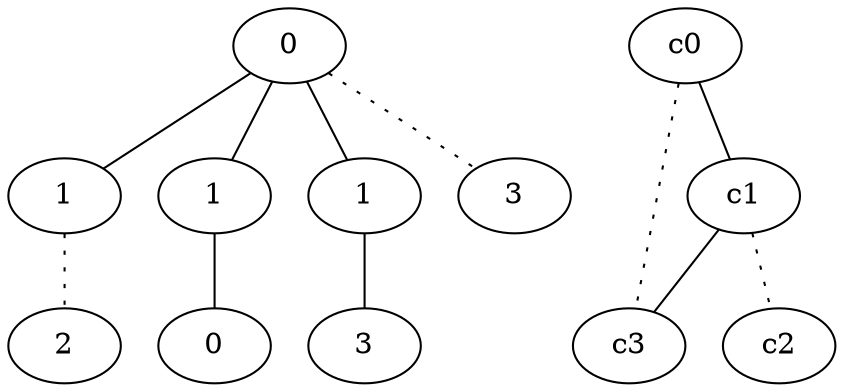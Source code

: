 graph {
a0[label=0];
a1[label=1];
a2[label=2];
a3[label=1];
a4[label=0];
a5[label=1];
a6[label=3];
a7[label=3];
a0 -- a1;
a0 -- a3;
a0 -- a5;
a0 -- a7 [style=dotted];
a1 -- a2 [style=dotted];
a3 -- a4;
a5 -- a6;
c0 -- c1;
c0 -- c3 [style=dotted];
c1 -- c2 [style=dotted];
c1 -- c3;
}
